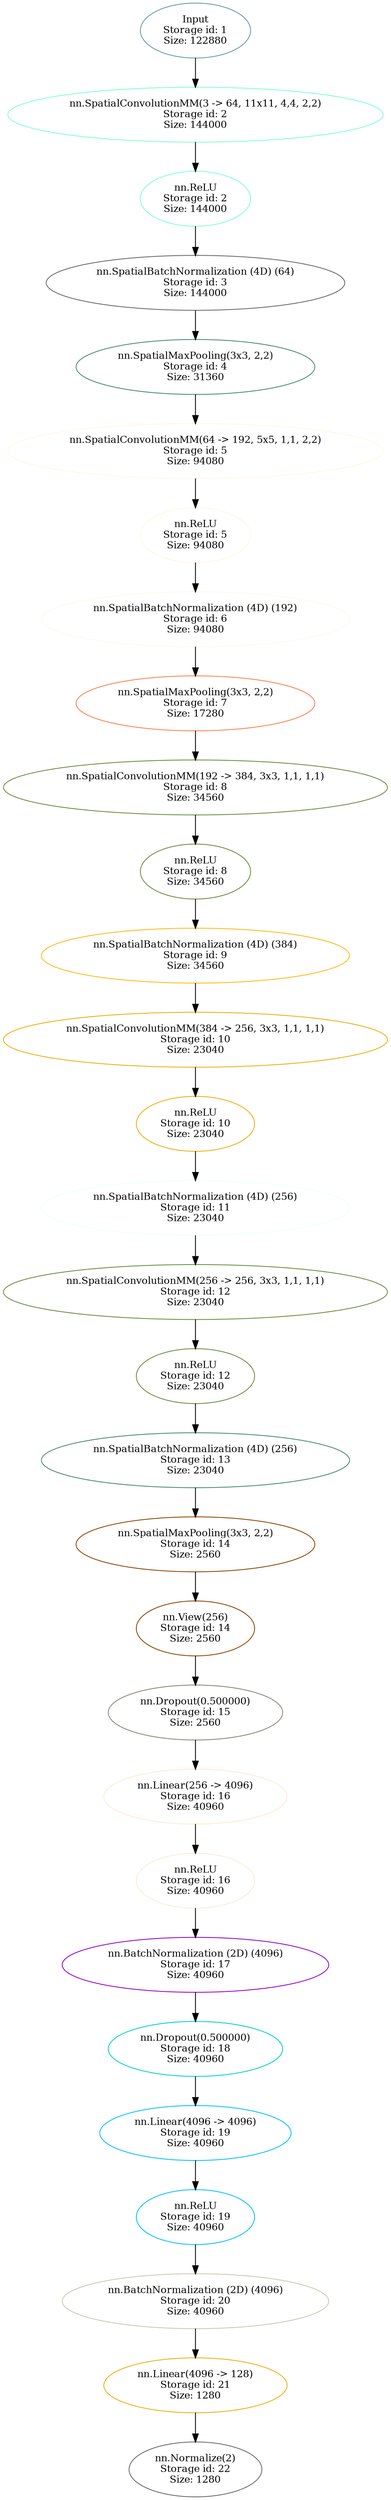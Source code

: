 digraph G {
	graph [bb="0,0,381.84,3038"];
	node [label="\N",
		shape=oval
	];
	n1	 [color=cadetblue,
		fontsize=12,
		height=0.92317,
		label="Input\nStorage id: 1\nSize: 122880",
		pos="190.92,3004.8",
		shape=ellipse,
		style=solid,
		width=1.5517];
	n2	 [color=aquamarine,
		fontsize=12,
		height=0.92317,
		label="nn.SpatialConvolutionMM(3 -> 64, 11x11, 4,4, 2,2)\nStorage id: 2\nSize: 144000",
		pos="190.92,2902.3",
		shape=ellipse,
		style=solid,
		width=5.1854];
	n1 -> n2	 [pos="e,190.92,2935.6 190.92,2971.5 190.92,2963.3 190.92,2954.4 190.92,2945.9"];
	n3	 [color=aquamarine,
		fontsize=12,
		height=0.92317,
		label="nn.ReLU\nStorage id: 2\nSize: 144000",
		pos="190.92,2799.9",
		shape=ellipse,
		style=solid,
		width=1.5517];
	n2 -> n3	 [pos="e,190.92,2833.2 190.92,2869 190.92,2860.8 190.92,2852 190.92,2843.4"];
	n4	 [color=dimgrey,
		fontsize=12,
		height=0.92317,
		label="nn.SpatialBatchNormalization (4D) (64)\nStorage id: 3\nSize: 144000",
		pos="190.92,2697.4",
		shape=ellipse,
		style=solid,
		width=4.0659];
	n3 -> n4	 [pos="e,190.92,2730.7 190.92,2766.5 190.92,2758.4 190.92,2749.5 190.92,2740.9"];
	n5	 [color=aquamarine4,
		fontsize=12,
		height=0.92317,
		label="nn.SpatialMaxPooling(3x3, 2,2)\nStorage id: 4\nSize: 31360",
		pos="190.92,2594.9",
		shape=ellipse,
		style=solid,
		width=3.3195];
	n4 -> n5	 [pos="e,190.92,2628.2 190.92,2664.1 190.92,2655.9 190.92,2647 190.92,2638.5"];
	n6	 [color=cornsilk,
		fontsize=12,
		height=0.92317,
		label="nn.SpatialConvolutionMM(64 -> 192, 5x5, 1,1, 2,2)\nStorage id: 5\nSize: 94080",
		pos="190.92,2492.5",
		shape=ellipse,
		style=solid,
		width=5.1854];
	n5 -> n6	 [pos="e,190.92,2525.7 190.92,2561.6 190.92,2553.4 190.92,2544.6 190.92,2536"];
	n7	 [color=cornsilk,
		fontsize=12,
		height=0.92317,
		label="nn.ReLU\nStorage id: 5\nSize: 94080",
		pos="190.92,2390",
		shape=ellipse,
		style=solid,
		width=1.5124];
	n6 -> n7	 [pos="e,190.92,2423.3 190.92,2459.1 190.92,2451 190.92,2442.1 190.92,2433.5"];
	n8	 [color=floralwhite,
		fontsize=12,
		height=0.92317,
		label="nn.SpatialBatchNormalization (4D) (192)\nStorage id: 6\nSize: 94080",
		pos="190.92,2287.5",
		shape=ellipse,
		style=solid,
		width=4.1837];
	n7 -> n8	 [pos="e,190.92,2320.8 190.92,2356.7 190.92,2348.5 190.92,2339.6 190.92,2331"];
	n9	 [color=coral,
		fontsize=12,
		height=0.92317,
		label="nn.SpatialMaxPooling(3x3, 2,2)\nStorage id: 7\nSize: 17280",
		pos="190.92,2185.1",
		shape=ellipse,
		style=solid,
		width=3.3195];
	n8 -> n9	 [pos="e,190.92,2218.3 190.92,2254.2 190.92,2246 190.92,2237.2 190.92,2228.6"];
	n10	 [color=darkolivegreen4,
		fontsize=12,
		height=0.92317,
		label="nn.SpatialConvolutionMM(192 -> 384, 3x3, 1,1, 1,1)\nStorage id: 8\nSize: 34560",
		pos="190.92,2082.6",
		shape=ellipse,
		style=solid,
		width=5.3033];
	n9 -> n10	 [pos="e,190.92,2115.9 190.92,2151.7 190.92,2143.6 190.92,2134.7 190.92,2126.1"];
	n11	 [color=darkolivegreen4,
		fontsize=12,
		height=0.92317,
		label="nn.ReLU\nStorage id: 8\nSize: 34560",
		pos="190.92,1980.1",
		shape=ellipse,
		style=solid,
		width=1.5124];
	n10 -> n11	 [pos="e,190.92,2013.4 190.92,2049.3 190.92,2041.1 190.92,2032.2 190.92,2023.6"];
	n12	 [color=darkgoldenrod1,
		fontsize=12,
		height=0.92317,
		label="nn.SpatialBatchNormalization (4D) (384)\nStorage id: 9\nSize: 34560",
		pos="190.92,1877.7",
		shape=ellipse,
		style=solid,
		width=4.1837];
	n11 -> n12	 [pos="e,190.92,1910.9 190.92,1946.8 190.92,1938.6 190.92,1929.7 190.92,1921.2"];
	n13	 [color=darkgoldenrod2,
		fontsize=12,
		height=0.92317,
		label="nn.SpatialConvolutionMM(384 -> 256, 3x3, 1,1, 1,1)\nStorage id: 10\nSize: 23040",
		pos="190.92,1775.2",
		shape=ellipse,
		style=solid,
		width=5.3033];
	n12 -> n13	 [pos="e,190.92,1808.5 190.92,1844.3 190.92,1836.2 190.92,1827.3 190.92,1818.7"];
	n14	 [color=darkgoldenrod2,
		fontsize=12,
		height=0.92317,
		label="nn.ReLU\nStorage id: 10\nSize: 23040",
		pos="190.92,1672.7",
		shape=ellipse,
		style=solid,
		width=1.6303];
	n13 -> n14	 [pos="e,190.92,1706 190.92,1741.8 190.92,1733.7 190.92,1724.8 190.92,1716.2"];
	n15	 [color=azure,
		fontsize=12,
		height=0.92317,
		label="nn.SpatialBatchNormalization (4D) (256)\nStorage id: 11\nSize: 23040",
		pos="190.92,1570.3",
		shape=ellipse,
		style=solid,
		width=4.1837];
	n14 -> n15	 [pos="e,190.92,1603.5 190.92,1639.4 190.92,1631.2 190.92,1622.3 190.92,1613.8"];
	n16	 [color=darkolivegreen4,
		fontsize=12,
		height=0.92317,
		label="nn.SpatialConvolutionMM(256 -> 256, 3x3, 1,1, 1,1)\nStorage id: 12\nSize: 23040",
		pos="190.92,1467.8",
		shape=ellipse,
		style=solid,
		width=5.3033];
	n15 -> n16	 [pos="e,190.92,1501.1 190.92,1536.9 190.92,1528.8 190.92,1519.9 190.92,1511.3"];
	n17	 [color=darkolivegreen4,
		fontsize=12,
		height=0.92317,
		label="nn.ReLU\nStorage id: 12\nSize: 23040",
		pos="190.92,1365.3",
		shape=ellipse,
		style=solid,
		width=1.6303];
	n16 -> n17	 [pos="e,190.92,1398.6 190.92,1434.4 190.92,1426.3 190.92,1417.4 190.92,1408.8"];
	n18	 [color=aquamarine4,
		fontsize=12,
		height=0.92317,
		label="nn.SpatialBatchNormalization (4D) (256)\nStorage id: 13\nSize: 23040",
		pos="190.92,1262.9",
		shape=ellipse,
		style=solid,
		width=4.1837];
	n17 -> n18	 [pos="e,190.92,1296.1 190.92,1332 190.92,1323.8 190.92,1314.9 190.92,1306.4"];
	n19	 [color=darkorange4,
		fontsize=12,
		height=0.92317,
		label="nn.SpatialMaxPooling(3x3, 2,2)\nStorage id: 14\nSize: 2560",
		pos="190.92,1160.4",
		shape=ellipse,
		style=solid,
		width=3.3195];
	n18 -> n19	 [pos="e,190.92,1193.7 190.92,1229.5 190.92,1221.4 190.92,1212.5 190.92,1203.9"];
	n20	 [color=darkorange4,
		fontsize=12,
		height=0.92317,
		label="nn.View(256)\nStorage id: 14\nSize: 2560",
		pos="190.92,1057.9",
		shape=ellipse,
		style=solid,
		width=1.6303];
	n19 -> n20	 [pos="e,190.92,1091.2 190.92,1127 190.92,1118.9 190.92,1110 190.92,1101.4"];
	n21	 [color=antiquewhite4,
		fontsize=12,
		height=0.92317,
		label="nn.Dropout(0.500000)\nStorage id: 15\nSize: 2560",
		pos="190.92,955.45",
		shape=ellipse,
		style=solid,
		width=2.4356];
	n20 -> n21	 [pos="e,190.92,988.73 190.92,1024.6 190.92,1016.4 190.92,1007.5 190.92,998.96"];
	n22	 [color=antiquewhite,
		fontsize=12,
		height=0.92317,
		label="nn.Linear(256 -> 4096)\nStorage id: 16\nSize: 40960",
		pos="190.92,852.98",
		shape=ellipse,
		style=solid,
		width=2.5142];
	n21 -> n22	 [pos="e,190.92,886.26 190.92,922.1 190.92,913.95 190.92,905.07 190.92,896.5"];
	n23	 [color=antiquewhite,
		fontsize=12,
		height=0.92317,
		label="nn.ReLU\nStorage id: 16\nSize: 40960",
		pos="190.92,750.51",
		shape=ellipse,
		style=solid,
		width=1.6303];
	n22 -> n23	 [pos="e,190.92,783.79 190.92,819.64 190.92,811.48 190.92,802.6 190.92,794.03"];
	n24	 [color=darkviolet,
		fontsize=12,
		height=0.92317,
		label="nn.BatchNormalization (2D) (4096)\nStorage id: 17\nSize: 40960",
		pos="190.92,648.04",
		shape=ellipse,
		style=solid,
		width=3.673];
	n23 -> n24	 [pos="e,190.92,681.32 190.92,717.17 190.92,709.01 190.92,700.13 190.92,691.56"];
	n25	 [color=cyan3,
		fontsize=12,
		height=0.92317,
		label="nn.Dropout(0.500000)\nStorage id: 18\nSize: 40960",
		pos="190.92,545.57",
		shape=ellipse,
		style=solid,
		width=2.4356];
	n24 -> n25	 [pos="e,190.92,578.86 190.92,614.7 190.92,606.54 190.92,597.66 190.92,589.09"];
	n26	 [color=deepskyblue,
		fontsize=12,
		height=0.92317,
		label="nn.Linear(4096 -> 4096)\nStorage id: 19\nSize: 40960",
		pos="190.92,443.11",
		shape=ellipse,
		style=solid,
		width=2.632];
	n25 -> n26	 [pos="e,190.92,476.39 190.92,512.23 190.92,504.08 190.92,495.2 190.92,486.62"];
	n27	 [color=deepskyblue,
		fontsize=12,
		height=0.92317,
		label="nn.ReLU\nStorage id: 19\nSize: 40960",
		pos="190.92,340.64",
		shape=ellipse,
		style=solid,
		width=1.6303];
	n26 -> n27	 [pos="e,190.92,373.92 190.92,409.76 190.92,401.61 190.92,392.73 190.92,384.15"];
	n28	 [color=cornsilk3,
		fontsize=12,
		height=0.92317,
		label="nn.BatchNormalization (2D) (4096)\nStorage id: 20\nSize: 40960",
		pos="190.92,238.17",
		shape=ellipse,
		style=solid,
		width=3.673];
	n27 -> n28	 [pos="e,190.92,271.45 190.92,307.3 190.92,299.14 190.92,290.26 190.92,281.69"];
	n29	 [color=darkgoldenrod2,
		fontsize=12,
		height=0.92317,
		label="nn.Linear(4096 -> 128)\nStorage id: 21\nSize: 1280",
		pos="190.92,135.7",
		shape=ellipse,
		style=solid,
		width=2.5142];
	n28 -> n29	 [pos="e,190.92,168.98 190.92,204.83 190.92,196.67 190.92,187.79 190.92,179.22"];
	n30	 [color=dimgray,
		fontsize=12,
		height=0.92317,
		label="nn.Normalize(2)\nStorage id: 22\nSize: 1280",
		pos="190.92,33.234",
		shape=ellipse,
		style=solid,
		width=1.866];
	n29 -> n30	 [pos="e,190.92,66.515 190.92,102.36 190.92,94.204 190.92,85.324 190.92,76.751"];
}
